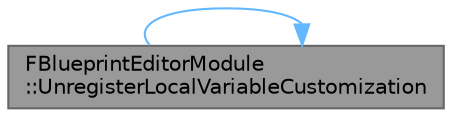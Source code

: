 digraph "FBlueprintEditorModule::UnregisterLocalVariableCustomization"
{
 // INTERACTIVE_SVG=YES
 // LATEX_PDF_SIZE
  bgcolor="transparent";
  edge [fontname=Helvetica,fontsize=10,labelfontname=Helvetica,labelfontsize=10];
  node [fontname=Helvetica,fontsize=10,shape=box,height=0.2,width=0.4];
  rankdir="LR";
  Node1 [id="Node000001",label="FBlueprintEditorModule\l::UnregisterLocalVariableCustomization",height=0.2,width=0.4,color="gray40", fillcolor="grey60", style="filled", fontcolor="black",tooltip="Unregister a previously registered customization for BP local variables."];
  Node1 -> Node1 [id="edge1_Node000001_Node000001",color="steelblue1",style="solid",tooltip=" "];
}
